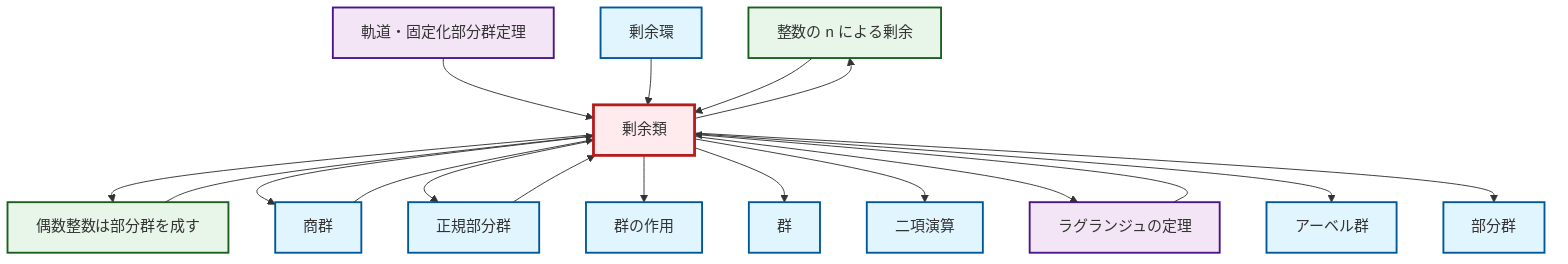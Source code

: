 graph TD
    classDef definition fill:#e1f5fe,stroke:#01579b,stroke-width:2px
    classDef theorem fill:#f3e5f5,stroke:#4a148c,stroke-width:2px
    classDef axiom fill:#fff3e0,stroke:#e65100,stroke-width:2px
    classDef example fill:#e8f5e9,stroke:#1b5e20,stroke-width:2px
    classDef current fill:#ffebee,stroke:#b71c1c,stroke-width:3px
    ex-quotient-integers-mod-n["整数の n による剰余"]:::example
    def-normal-subgroup["正規部分群"]:::definition
    thm-orbit-stabilizer["軌道・固定化部分群定理"]:::theorem
    def-binary-operation["二項演算"]:::definition
    def-coset["剰余類"]:::definition
    def-subgroup["部分群"]:::definition
    ex-even-integers-subgroup["偶数整数は部分群を成す"]:::example
    def-abelian-group["アーベル群"]:::definition
    def-group-action["群の作用"]:::definition
    def-quotient-ring["剰余環"]:::definition
    thm-lagrange["ラグランジュの定理"]:::theorem
    def-group["群"]:::definition
    def-quotient-group["商群"]:::definition
    def-coset --> ex-even-integers-subgroup
    def-coset --> def-quotient-group
    def-coset --> def-normal-subgroup
    def-coset --> def-group-action
    def-coset --> def-group
    def-coset --> def-binary-operation
    def-coset --> thm-lagrange
    def-coset --> def-abelian-group
    thm-orbit-stabilizer --> def-coset
    def-quotient-ring --> def-coset
    def-coset --> def-subgroup
    def-normal-subgroup --> def-coset
    ex-even-integers-subgroup --> def-coset
    def-quotient-group --> def-coset
    ex-quotient-integers-mod-n --> def-coset
    def-coset --> ex-quotient-integers-mod-n
    thm-lagrange --> def-coset
    class def-coset current